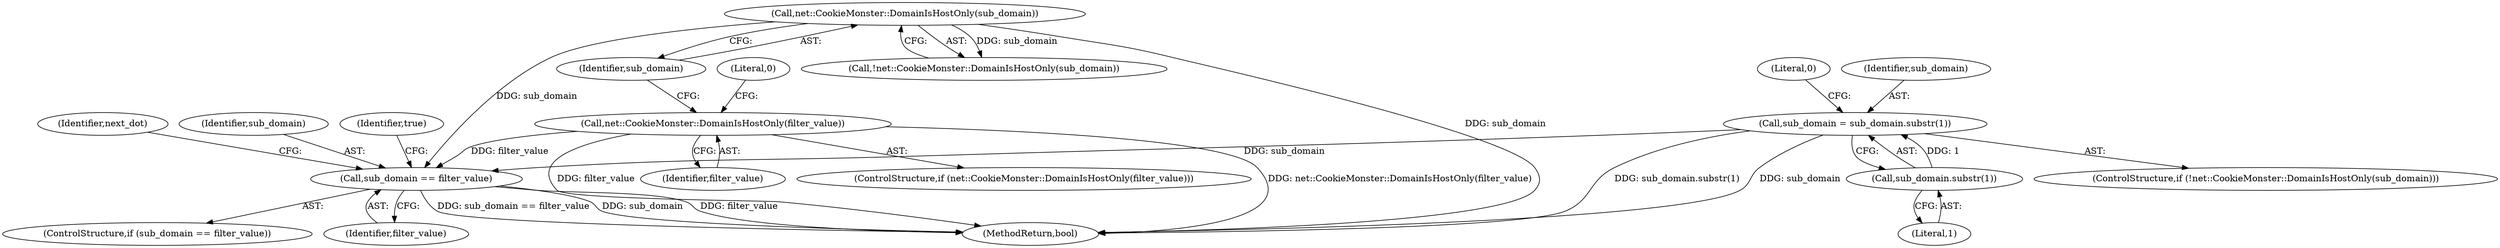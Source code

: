 digraph "0_Chrome_b7e899141194fa27d55a990e38ae8bdcc5183a90_9@API" {
"1000144" [label="(Call,sub_domain == filter_value)"];
"1000129" [label="(Call,net::CookieMonster::DomainIsHostOnly(sub_domain))"];
"1000131" [label="(Call,sub_domain = sub_domain.substr(1))"];
"1000133" [label="(Call,sub_domain.substr(1))"];
"1000121" [label="(Call,net::CookieMonster::DomainIsHostOnly(filter_value))"];
"1000160" [label="(MethodReturn,bool)"];
"1000122" [label="(Identifier,filter_value)"];
"1000130" [label="(Identifier,sub_domain)"];
"1000151" [label="(Identifier,next_dot)"];
"1000131" [label="(Call,sub_domain = sub_domain.substr(1))"];
"1000145" [label="(Identifier,sub_domain)"];
"1000134" [label="(Literal,1)"];
"1000148" [label="(Identifier,true)"];
"1000129" [label="(Call,net::CookieMonster::DomainIsHostOnly(sub_domain))"];
"1000121" [label="(Call,net::CookieMonster::DomainIsHostOnly(filter_value))"];
"1000128" [label="(Call,!net::CookieMonster::DomainIsHostOnly(sub_domain))"];
"1000133" [label="(Call,sub_domain.substr(1))"];
"1000137" [label="(Literal,0)"];
"1000146" [label="(Identifier,filter_value)"];
"1000120" [label="(ControlStructure,if (net::CookieMonster::DomainIsHostOnly(filter_value)))"];
"1000124" [label="(Literal,0)"];
"1000143" [label="(ControlStructure,if (sub_domain == filter_value))"];
"1000144" [label="(Call,sub_domain == filter_value)"];
"1000127" [label="(ControlStructure,if (!net::CookieMonster::DomainIsHostOnly(sub_domain)))"];
"1000132" [label="(Identifier,sub_domain)"];
"1000144" -> "1000143"  [label="AST: "];
"1000144" -> "1000146"  [label="CFG: "];
"1000145" -> "1000144"  [label="AST: "];
"1000146" -> "1000144"  [label="AST: "];
"1000148" -> "1000144"  [label="CFG: "];
"1000151" -> "1000144"  [label="CFG: "];
"1000144" -> "1000160"  [label="DDG: filter_value"];
"1000144" -> "1000160"  [label="DDG: sub_domain == filter_value"];
"1000144" -> "1000160"  [label="DDG: sub_domain"];
"1000129" -> "1000144"  [label="DDG: sub_domain"];
"1000131" -> "1000144"  [label="DDG: sub_domain"];
"1000121" -> "1000144"  [label="DDG: filter_value"];
"1000129" -> "1000128"  [label="AST: "];
"1000129" -> "1000130"  [label="CFG: "];
"1000130" -> "1000129"  [label="AST: "];
"1000128" -> "1000129"  [label="CFG: "];
"1000129" -> "1000160"  [label="DDG: sub_domain"];
"1000129" -> "1000128"  [label="DDG: sub_domain"];
"1000131" -> "1000127"  [label="AST: "];
"1000131" -> "1000133"  [label="CFG: "];
"1000132" -> "1000131"  [label="AST: "];
"1000133" -> "1000131"  [label="AST: "];
"1000137" -> "1000131"  [label="CFG: "];
"1000131" -> "1000160"  [label="DDG: sub_domain.substr(1)"];
"1000131" -> "1000160"  [label="DDG: sub_domain"];
"1000133" -> "1000131"  [label="DDG: 1"];
"1000133" -> "1000134"  [label="CFG: "];
"1000134" -> "1000133"  [label="AST: "];
"1000121" -> "1000120"  [label="AST: "];
"1000121" -> "1000122"  [label="CFG: "];
"1000122" -> "1000121"  [label="AST: "];
"1000124" -> "1000121"  [label="CFG: "];
"1000130" -> "1000121"  [label="CFG: "];
"1000121" -> "1000160"  [label="DDG: net::CookieMonster::DomainIsHostOnly(filter_value)"];
"1000121" -> "1000160"  [label="DDG: filter_value"];
}
